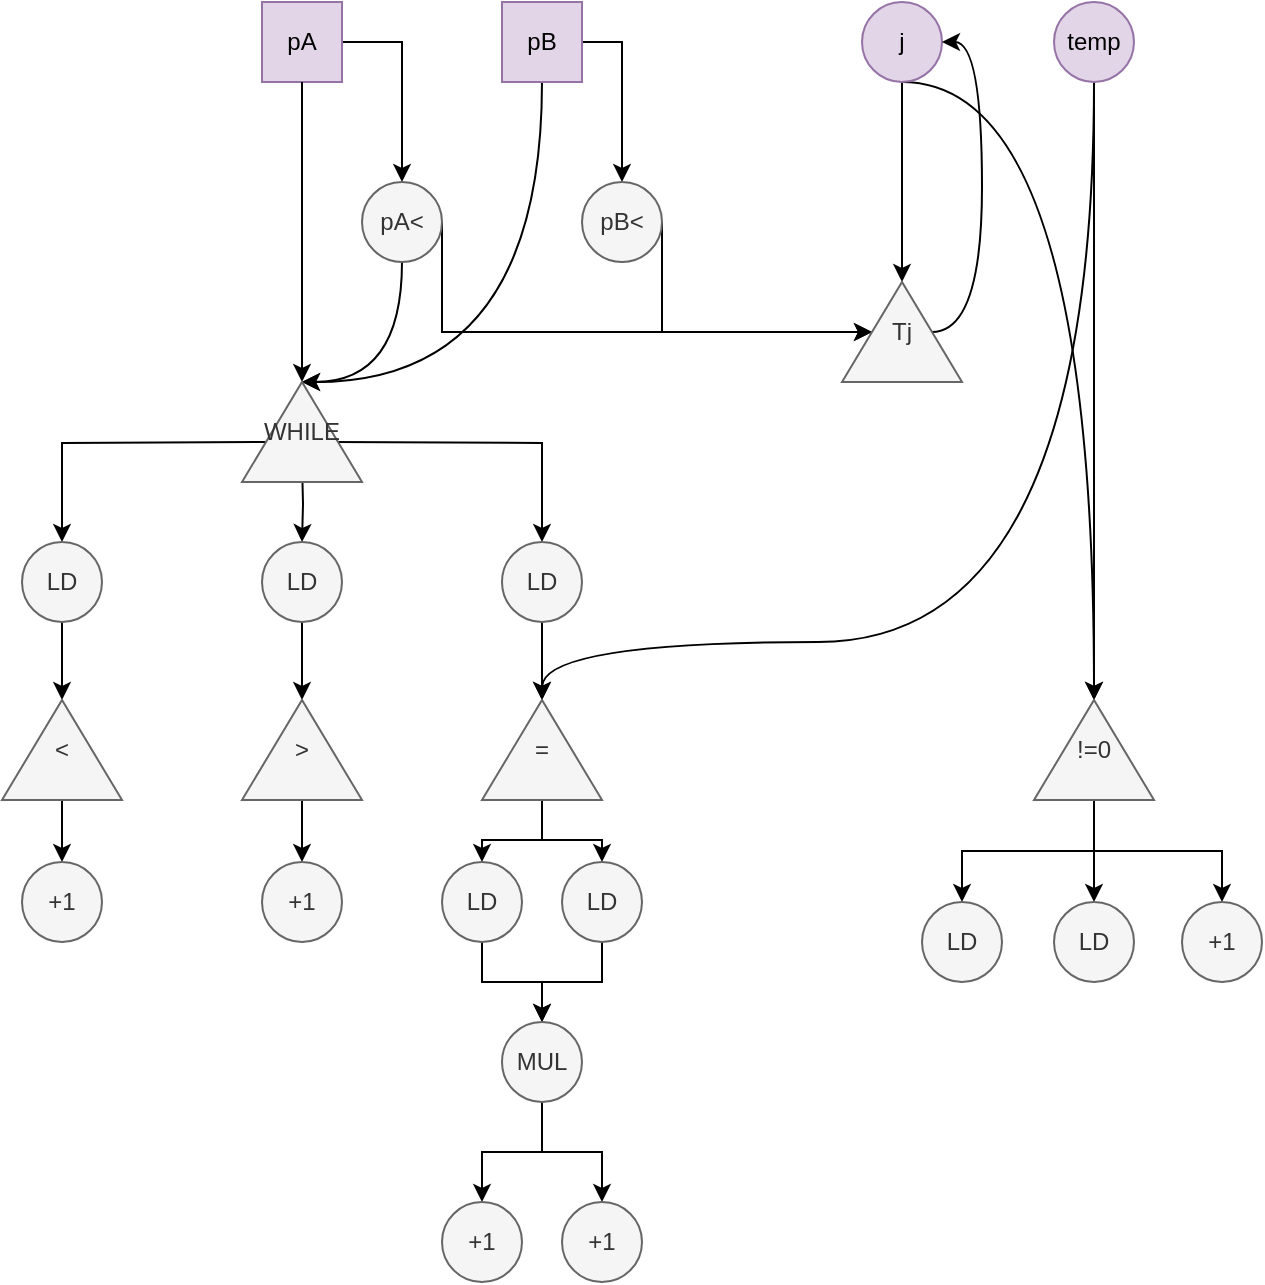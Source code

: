 <mxfile version="22.1.5" type="github">
  <diagram name="第 1 页" id="WHMRSkOHGIDh6wjL014g">
    <mxGraphModel dx="906" dy="665" grid="1" gridSize="10" guides="1" tooltips="1" connect="1" arrows="1" fold="1" page="1" pageScale="1" pageWidth="827" pageHeight="1169" math="0" shadow="0">
      <root>
        <mxCell id="0" />
        <mxCell id="1" parent="0" />
        <mxCell id="w5M1tSAXREa1LxgLC_0v-11" style="edgeStyle=orthogonalEdgeStyle;rounded=0;orthogonalLoop=1;jettySize=auto;html=1;exitX=1;exitY=0.5;exitDx=0;exitDy=0;" edge="1" parent="1" source="w5M1tSAXREa1LxgLC_0v-1" target="w5M1tSAXREa1LxgLC_0v-6">
          <mxGeometry relative="1" as="geometry" />
        </mxCell>
        <mxCell id="w5M1tSAXREa1LxgLC_0v-1" value="pA" style="rectangle;whiteSpace=wrap;html=1;aspect=fixed;fillColor=#e1d5e7;strokeColor=#9673a6;perimeter=rectanglePerimeter;" vertex="1" parent="1">
          <mxGeometry x="180" y="210" width="40" height="40" as="geometry" />
        </mxCell>
        <mxCell id="w5M1tSAXREa1LxgLC_0v-12" style="edgeStyle=orthogonalEdgeStyle;rounded=0;orthogonalLoop=1;jettySize=auto;html=1;exitX=1;exitY=0.5;exitDx=0;exitDy=0;entryX=0.5;entryY=0;entryDx=0;entryDy=0;" edge="1" parent="1" source="w5M1tSAXREa1LxgLC_0v-3" target="w5M1tSAXREa1LxgLC_0v-7">
          <mxGeometry relative="1" as="geometry" />
        </mxCell>
        <mxCell id="w5M1tSAXREa1LxgLC_0v-13" style="edgeStyle=orthogonalEdgeStyle;rounded=0;orthogonalLoop=1;jettySize=auto;html=1;exitX=0.5;exitY=1;exitDx=0;exitDy=0;curved=1;" edge="1" parent="1" source="w5M1tSAXREa1LxgLC_0v-3">
          <mxGeometry relative="1" as="geometry">
            <mxPoint x="200" y="400" as="targetPoint" />
            <Array as="points">
              <mxPoint x="320" y="400" />
            </Array>
          </mxGeometry>
        </mxCell>
        <mxCell id="w5M1tSAXREa1LxgLC_0v-3" value="pB" style="rectangle;whiteSpace=wrap;html=1;aspect=fixed;fillColor=#e1d5e7;strokeColor=#9673a6;" vertex="1" parent="1">
          <mxGeometry x="300" y="210" width="40" height="40" as="geometry" />
        </mxCell>
        <mxCell id="w5M1tSAXREa1LxgLC_0v-64" style="edgeStyle=orthogonalEdgeStyle;rounded=0;orthogonalLoop=1;jettySize=auto;html=1;exitX=0.5;exitY=1;exitDx=0;exitDy=0;entryX=1;entryY=0.5;entryDx=0;entryDy=0;" edge="1" parent="1" source="w5M1tSAXREa1LxgLC_0v-4" target="w5M1tSAXREa1LxgLC_0v-52">
          <mxGeometry relative="1" as="geometry" />
        </mxCell>
        <mxCell id="w5M1tSAXREa1LxgLC_0v-65" style="edgeStyle=orthogonalEdgeStyle;rounded=0;orthogonalLoop=1;jettySize=auto;html=1;exitX=0.5;exitY=1;exitDx=0;exitDy=0;entryX=1;entryY=0.5;entryDx=0;entryDy=0;curved=1;" edge="1" parent="1" source="w5M1tSAXREa1LxgLC_0v-4" target="w5M1tSAXREa1LxgLC_0v-56">
          <mxGeometry relative="1" as="geometry">
            <Array as="points">
              <mxPoint x="596" y="250" />
            </Array>
          </mxGeometry>
        </mxCell>
        <mxCell id="w5M1tSAXREa1LxgLC_0v-4" value="j" style="ellipse;whiteSpace=wrap;html=1;aspect=fixed;fillColor=#e1d5e7;strokeColor=#9673a6;" vertex="1" parent="1">
          <mxGeometry x="480" y="210" width="40" height="40" as="geometry" />
        </mxCell>
        <mxCell id="w5M1tSAXREa1LxgLC_0v-34" style="edgeStyle=orthogonalEdgeStyle;rounded=0;orthogonalLoop=1;jettySize=auto;html=1;exitX=0.5;exitY=1;exitDx=0;exitDy=0;entryX=1;entryY=0.5;entryDx=0;entryDy=0;curved=1;" edge="1" parent="1" source="w5M1tSAXREa1LxgLC_0v-5" target="w5M1tSAXREa1LxgLC_0v-27">
          <mxGeometry relative="1" as="geometry">
            <Array as="points">
              <mxPoint x="596" y="530" />
              <mxPoint x="320" y="530" />
            </Array>
          </mxGeometry>
        </mxCell>
        <mxCell id="w5M1tSAXREa1LxgLC_0v-57" style="edgeStyle=orthogonalEdgeStyle;rounded=0;orthogonalLoop=1;jettySize=auto;html=1;exitX=0.5;exitY=1;exitDx=0;exitDy=0;entryX=1;entryY=0.5;entryDx=0;entryDy=0;" edge="1" parent="1" source="w5M1tSAXREa1LxgLC_0v-5" target="w5M1tSAXREa1LxgLC_0v-56">
          <mxGeometry relative="1" as="geometry" />
        </mxCell>
        <mxCell id="w5M1tSAXREa1LxgLC_0v-5" value="temp" style="ellipse;whiteSpace=wrap;html=1;aspect=fixed;fillColor=#e1d5e7;strokeColor=#9673a6;" vertex="1" parent="1">
          <mxGeometry x="576" y="210" width="40" height="40" as="geometry" />
        </mxCell>
        <mxCell id="w5M1tSAXREa1LxgLC_0v-10" style="edgeStyle=orthogonalEdgeStyle;rounded=0;orthogonalLoop=1;jettySize=auto;html=1;exitX=0.5;exitY=1;exitDx=0;exitDy=0;entryX=0.5;entryY=0;entryDx=0;entryDy=0;curved=1;" edge="1" parent="1" source="w5M1tSAXREa1LxgLC_0v-6">
          <mxGeometry relative="1" as="geometry">
            <mxPoint x="200" y="400" as="targetPoint" />
            <Array as="points">
              <mxPoint x="250" y="400" />
            </Array>
          </mxGeometry>
        </mxCell>
        <mxCell id="w5M1tSAXREa1LxgLC_0v-53" style="edgeStyle=orthogonalEdgeStyle;rounded=0;orthogonalLoop=1;jettySize=auto;html=1;exitX=1;exitY=0.5;exitDx=0;exitDy=0;entryX=0.5;entryY=0;entryDx=0;entryDy=0;" edge="1" parent="1" source="w5M1tSAXREa1LxgLC_0v-6" target="w5M1tSAXREa1LxgLC_0v-52">
          <mxGeometry relative="1" as="geometry">
            <Array as="points">
              <mxPoint x="270" y="375" />
            </Array>
          </mxGeometry>
        </mxCell>
        <mxCell id="w5M1tSAXREa1LxgLC_0v-6" value="pA&amp;lt;" style="ellipse;whiteSpace=wrap;html=1;aspect=fixed;fillColor=#f5f5f5;strokeColor=#666666;fontColor=#333333;" vertex="1" parent="1">
          <mxGeometry x="230" y="300" width="40" height="40" as="geometry" />
        </mxCell>
        <mxCell id="w5M1tSAXREa1LxgLC_0v-54" style="edgeStyle=orthogonalEdgeStyle;rounded=0;orthogonalLoop=1;jettySize=auto;html=1;exitX=1;exitY=0.5;exitDx=0;exitDy=0;entryX=0.5;entryY=0;entryDx=0;entryDy=0;" edge="1" parent="1" source="w5M1tSAXREa1LxgLC_0v-7" target="w5M1tSAXREa1LxgLC_0v-52">
          <mxGeometry relative="1" as="geometry">
            <Array as="points">
              <mxPoint x="380" y="375" />
            </Array>
          </mxGeometry>
        </mxCell>
        <mxCell id="w5M1tSAXREa1LxgLC_0v-7" value="pB&amp;lt;" style="ellipse;whiteSpace=wrap;html=1;aspect=fixed;fillColor=#f5f5f5;strokeColor=#666666;fontColor=#333333;" vertex="1" parent="1">
          <mxGeometry x="340" y="300" width="40" height="40" as="geometry" />
        </mxCell>
        <mxCell id="w5M1tSAXREa1LxgLC_0v-17" style="edgeStyle=orthogonalEdgeStyle;rounded=0;orthogonalLoop=1;jettySize=auto;html=1;entryX=0.5;entryY=0;entryDx=0;entryDy=0;" edge="1" parent="1" target="w5M1tSAXREa1LxgLC_0v-14">
          <mxGeometry relative="1" as="geometry">
            <mxPoint x="184.998" y="430.004" as="sourcePoint" />
          </mxGeometry>
        </mxCell>
        <mxCell id="w5M1tSAXREa1LxgLC_0v-18" style="edgeStyle=orthogonalEdgeStyle;rounded=0;orthogonalLoop=1;jettySize=auto;html=1;exitX=0.5;exitY=1;exitDx=0;exitDy=0;entryX=0.5;entryY=0;entryDx=0;entryDy=0;" edge="1" parent="1" target="w5M1tSAXREa1LxgLC_0v-15">
          <mxGeometry relative="1" as="geometry">
            <mxPoint x="200" y="440" as="sourcePoint" />
          </mxGeometry>
        </mxCell>
        <mxCell id="w5M1tSAXREa1LxgLC_0v-19" style="edgeStyle=orthogonalEdgeStyle;rounded=0;orthogonalLoop=1;jettySize=auto;html=1;exitX=0.5;exitY=1;exitDx=0;exitDy=0;entryX=0.5;entryY=0;entryDx=0;entryDy=0;" edge="1" parent="1" target="w5M1tSAXREa1LxgLC_0v-16">
          <mxGeometry relative="1" as="geometry">
            <mxPoint x="215" y="430" as="sourcePoint" />
          </mxGeometry>
        </mxCell>
        <mxCell id="w5M1tSAXREa1LxgLC_0v-9" value="" style="endArrow=classic;html=1;rounded=0;entryX=0.5;entryY=0;entryDx=0;entryDy=0;exitX=0.5;exitY=1;exitDx=0;exitDy=0;" edge="1" parent="1" source="w5M1tSAXREa1LxgLC_0v-1">
          <mxGeometry width="50" height="50" relative="1" as="geometry">
            <mxPoint x="130" y="330" as="sourcePoint" />
            <mxPoint x="200" y="400" as="targetPoint" />
          </mxGeometry>
        </mxCell>
        <mxCell id="w5M1tSAXREa1LxgLC_0v-28" style="edgeStyle=orthogonalEdgeStyle;rounded=0;orthogonalLoop=1;jettySize=auto;html=1;exitX=0.5;exitY=1;exitDx=0;exitDy=0;entryX=1;entryY=0.5;entryDx=0;entryDy=0;" edge="1" parent="1" source="w5M1tSAXREa1LxgLC_0v-14" target="w5M1tSAXREa1LxgLC_0v-25">
          <mxGeometry relative="1" as="geometry" />
        </mxCell>
        <mxCell id="w5M1tSAXREa1LxgLC_0v-14" value="LD" style="ellipse;whiteSpace=wrap;html=1;aspect=fixed;fillColor=#f5f5f5;strokeColor=#666666;fontColor=#333333;" vertex="1" parent="1">
          <mxGeometry x="60" y="480" width="40" height="40" as="geometry" />
        </mxCell>
        <mxCell id="w5M1tSAXREa1LxgLC_0v-29" style="edgeStyle=orthogonalEdgeStyle;rounded=0;orthogonalLoop=1;jettySize=auto;html=1;exitX=0.5;exitY=1;exitDx=0;exitDy=0;entryX=1;entryY=0.5;entryDx=0;entryDy=0;" edge="1" parent="1" source="w5M1tSAXREa1LxgLC_0v-15" target="w5M1tSAXREa1LxgLC_0v-26">
          <mxGeometry relative="1" as="geometry" />
        </mxCell>
        <mxCell id="w5M1tSAXREa1LxgLC_0v-15" value="LD" style="ellipse;whiteSpace=wrap;html=1;aspect=fixed;fillColor=#f5f5f5;strokeColor=#666666;fontColor=#333333;" vertex="1" parent="1">
          <mxGeometry x="180" y="480" width="40" height="40" as="geometry" />
        </mxCell>
        <mxCell id="w5M1tSAXREa1LxgLC_0v-30" style="edgeStyle=orthogonalEdgeStyle;rounded=0;orthogonalLoop=1;jettySize=auto;html=1;exitX=0.5;exitY=1;exitDx=0;exitDy=0;entryX=1;entryY=0.5;entryDx=0;entryDy=0;" edge="1" parent="1" source="w5M1tSAXREa1LxgLC_0v-16" target="w5M1tSAXREa1LxgLC_0v-27">
          <mxGeometry relative="1" as="geometry" />
        </mxCell>
        <mxCell id="w5M1tSAXREa1LxgLC_0v-16" value="LD" style="ellipse;whiteSpace=wrap;html=1;aspect=fixed;fillColor=#f5f5f5;strokeColor=#666666;fontColor=#333333;" vertex="1" parent="1">
          <mxGeometry x="300" y="480" width="40" height="40" as="geometry" />
        </mxCell>
        <mxCell id="w5M1tSAXREa1LxgLC_0v-24" value="WHILE" style="triangle;whiteSpace=wrap;html=1;direction=north;fillColor=#f5f5f5;fontColor=#333333;strokeColor=#666666;" vertex="1" parent="1">
          <mxGeometry x="170" y="400" width="60" height="50" as="geometry" />
        </mxCell>
        <mxCell id="w5M1tSAXREa1LxgLC_0v-36" style="edgeStyle=orthogonalEdgeStyle;rounded=0;orthogonalLoop=1;jettySize=auto;html=1;exitX=0;exitY=0.5;exitDx=0;exitDy=0;entryX=0.5;entryY=0;entryDx=0;entryDy=0;" edge="1" parent="1" source="w5M1tSAXREa1LxgLC_0v-25" target="w5M1tSAXREa1LxgLC_0v-31">
          <mxGeometry relative="1" as="geometry" />
        </mxCell>
        <mxCell id="w5M1tSAXREa1LxgLC_0v-25" value="&amp;lt;" style="triangle;whiteSpace=wrap;html=1;direction=north;fillColor=#f5f5f5;fontColor=#333333;strokeColor=#666666;" vertex="1" parent="1">
          <mxGeometry x="50" y="559" width="60" height="50" as="geometry" />
        </mxCell>
        <mxCell id="w5M1tSAXREa1LxgLC_0v-37" style="edgeStyle=orthogonalEdgeStyle;rounded=0;orthogonalLoop=1;jettySize=auto;html=1;exitX=0;exitY=0.5;exitDx=0;exitDy=0;entryX=0.5;entryY=0;entryDx=0;entryDy=0;" edge="1" parent="1" source="w5M1tSAXREa1LxgLC_0v-26" target="w5M1tSAXREa1LxgLC_0v-32">
          <mxGeometry relative="1" as="geometry" />
        </mxCell>
        <mxCell id="w5M1tSAXREa1LxgLC_0v-26" value="&amp;gt;" style="triangle;whiteSpace=wrap;html=1;direction=north;fillColor=#f5f5f5;fontColor=#333333;strokeColor=#666666;" vertex="1" parent="1">
          <mxGeometry x="170" y="559" width="60" height="50" as="geometry" />
        </mxCell>
        <mxCell id="w5M1tSAXREa1LxgLC_0v-38" style="edgeStyle=orthogonalEdgeStyle;rounded=0;orthogonalLoop=1;jettySize=auto;html=1;exitX=0;exitY=0.5;exitDx=0;exitDy=0;entryX=0.5;entryY=0;entryDx=0;entryDy=0;" edge="1" parent="1" source="w5M1tSAXREa1LxgLC_0v-27" target="w5M1tSAXREa1LxgLC_0v-33">
          <mxGeometry relative="1" as="geometry" />
        </mxCell>
        <mxCell id="w5M1tSAXREa1LxgLC_0v-39" style="edgeStyle=orthogonalEdgeStyle;rounded=0;orthogonalLoop=1;jettySize=auto;html=1;exitX=0;exitY=0.5;exitDx=0;exitDy=0;entryX=0.5;entryY=0;entryDx=0;entryDy=0;" edge="1" parent="1" source="w5M1tSAXREa1LxgLC_0v-27" target="w5M1tSAXREa1LxgLC_0v-35">
          <mxGeometry relative="1" as="geometry" />
        </mxCell>
        <mxCell id="w5M1tSAXREa1LxgLC_0v-27" value="=" style="triangle;whiteSpace=wrap;html=1;direction=north;fillColor=#f5f5f5;fontColor=#333333;strokeColor=#666666;" vertex="1" parent="1">
          <mxGeometry x="290" y="559" width="60" height="50" as="geometry" />
        </mxCell>
        <mxCell id="w5M1tSAXREa1LxgLC_0v-31" value="+1" style="ellipse;whiteSpace=wrap;html=1;aspect=fixed;fillColor=#f5f5f5;strokeColor=#666666;fontColor=#333333;" vertex="1" parent="1">
          <mxGeometry x="60" y="640" width="40" height="40" as="geometry" />
        </mxCell>
        <mxCell id="w5M1tSAXREa1LxgLC_0v-32" value="+1" style="ellipse;whiteSpace=wrap;html=1;aspect=fixed;fillColor=#f5f5f5;strokeColor=#666666;fontColor=#333333;" vertex="1" parent="1">
          <mxGeometry x="180" y="640" width="40" height="40" as="geometry" />
        </mxCell>
        <mxCell id="w5M1tSAXREa1LxgLC_0v-42" style="edgeStyle=orthogonalEdgeStyle;rounded=0;orthogonalLoop=1;jettySize=auto;html=1;exitX=0.5;exitY=1;exitDx=0;exitDy=0;entryX=0.5;entryY=0;entryDx=0;entryDy=0;" edge="1" parent="1" source="w5M1tSAXREa1LxgLC_0v-33" target="w5M1tSAXREa1LxgLC_0v-41">
          <mxGeometry relative="1" as="geometry" />
        </mxCell>
        <mxCell id="w5M1tSAXREa1LxgLC_0v-33" value="LD" style="ellipse;whiteSpace=wrap;html=1;aspect=fixed;fillColor=#f5f5f5;strokeColor=#666666;fontColor=#333333;" vertex="1" parent="1">
          <mxGeometry x="270" y="640" width="40" height="40" as="geometry" />
        </mxCell>
        <mxCell id="w5M1tSAXREa1LxgLC_0v-46" style="edgeStyle=orthogonalEdgeStyle;rounded=0;orthogonalLoop=1;jettySize=auto;html=1;exitX=0.5;exitY=1;exitDx=0;exitDy=0;entryX=0.5;entryY=0;entryDx=0;entryDy=0;" edge="1" parent="1" source="w5M1tSAXREa1LxgLC_0v-35" target="w5M1tSAXREa1LxgLC_0v-41">
          <mxGeometry relative="1" as="geometry" />
        </mxCell>
        <mxCell id="w5M1tSAXREa1LxgLC_0v-35" value="LD" style="ellipse;whiteSpace=wrap;html=1;aspect=fixed;fillColor=#f5f5f5;strokeColor=#666666;fontColor=#333333;" vertex="1" parent="1">
          <mxGeometry x="330" y="640" width="40" height="40" as="geometry" />
        </mxCell>
        <mxCell id="w5M1tSAXREa1LxgLC_0v-50" style="edgeStyle=orthogonalEdgeStyle;rounded=0;orthogonalLoop=1;jettySize=auto;html=1;exitX=0.5;exitY=1;exitDx=0;exitDy=0;entryX=0.5;entryY=0;entryDx=0;entryDy=0;" edge="1" parent="1" source="w5M1tSAXREa1LxgLC_0v-41" target="w5M1tSAXREa1LxgLC_0v-44">
          <mxGeometry relative="1" as="geometry" />
        </mxCell>
        <mxCell id="w5M1tSAXREa1LxgLC_0v-51" style="edgeStyle=orthogonalEdgeStyle;rounded=0;orthogonalLoop=1;jettySize=auto;html=1;exitX=0.5;exitY=1;exitDx=0;exitDy=0;entryX=0.5;entryY=0;entryDx=0;entryDy=0;" edge="1" parent="1" source="w5M1tSAXREa1LxgLC_0v-41" target="w5M1tSAXREa1LxgLC_0v-45">
          <mxGeometry relative="1" as="geometry" />
        </mxCell>
        <mxCell id="w5M1tSAXREa1LxgLC_0v-41" value="MUL" style="ellipse;whiteSpace=wrap;html=1;aspect=fixed;fillColor=#f5f5f5;strokeColor=#666666;fontColor=#333333;" vertex="1" parent="1">
          <mxGeometry x="300" y="720" width="40" height="40" as="geometry" />
        </mxCell>
        <mxCell id="w5M1tSAXREa1LxgLC_0v-44" value="+1" style="ellipse;whiteSpace=wrap;html=1;aspect=fixed;fillColor=#f5f5f5;strokeColor=#666666;fontColor=#333333;" vertex="1" parent="1">
          <mxGeometry x="270" y="810" width="40" height="40" as="geometry" />
        </mxCell>
        <mxCell id="w5M1tSAXREa1LxgLC_0v-45" value="+1" style="ellipse;whiteSpace=wrap;html=1;aspect=fixed;fillColor=#f5f5f5;strokeColor=#666666;fontColor=#333333;" vertex="1" parent="1">
          <mxGeometry x="330" y="810" width="40" height="40" as="geometry" />
        </mxCell>
        <mxCell id="w5M1tSAXREa1LxgLC_0v-55" style="edgeStyle=orthogonalEdgeStyle;rounded=0;orthogonalLoop=1;jettySize=auto;html=1;exitX=0.5;exitY=1;exitDx=0;exitDy=0;entryX=1;entryY=0.5;entryDx=0;entryDy=0;curved=1;" edge="1" parent="1" source="w5M1tSAXREa1LxgLC_0v-52" target="w5M1tSAXREa1LxgLC_0v-4">
          <mxGeometry relative="1" as="geometry">
            <Array as="points">
              <mxPoint x="540" y="375" />
              <mxPoint x="540" y="230" />
            </Array>
          </mxGeometry>
        </mxCell>
        <mxCell id="w5M1tSAXREa1LxgLC_0v-52" value="Tj" style="triangle;whiteSpace=wrap;html=1;direction=north;fillColor=#f5f5f5;fontColor=#333333;strokeColor=#666666;" vertex="1" parent="1">
          <mxGeometry x="470" y="350" width="60" height="50" as="geometry" />
        </mxCell>
        <mxCell id="w5M1tSAXREa1LxgLC_0v-61" style="edgeStyle=orthogonalEdgeStyle;rounded=0;orthogonalLoop=1;jettySize=auto;html=1;exitX=0;exitY=0.5;exitDx=0;exitDy=0;entryX=0.5;entryY=0;entryDx=0;entryDy=0;" edge="1" parent="1" source="w5M1tSAXREa1LxgLC_0v-56" target="w5M1tSAXREa1LxgLC_0v-58">
          <mxGeometry relative="1" as="geometry" />
        </mxCell>
        <mxCell id="w5M1tSAXREa1LxgLC_0v-62" style="edgeStyle=orthogonalEdgeStyle;rounded=0;orthogonalLoop=1;jettySize=auto;html=1;exitX=0;exitY=0.5;exitDx=0;exitDy=0;entryX=0.5;entryY=0;entryDx=0;entryDy=0;" edge="1" parent="1" source="w5M1tSAXREa1LxgLC_0v-56" target="w5M1tSAXREa1LxgLC_0v-59">
          <mxGeometry relative="1" as="geometry" />
        </mxCell>
        <mxCell id="w5M1tSAXREa1LxgLC_0v-63" style="edgeStyle=orthogonalEdgeStyle;rounded=0;orthogonalLoop=1;jettySize=auto;html=1;exitX=0;exitY=0.5;exitDx=0;exitDy=0;entryX=0.5;entryY=0;entryDx=0;entryDy=0;" edge="1" parent="1" source="w5M1tSAXREa1LxgLC_0v-56" target="w5M1tSAXREa1LxgLC_0v-60">
          <mxGeometry relative="1" as="geometry" />
        </mxCell>
        <mxCell id="w5M1tSAXREa1LxgLC_0v-56" value="!=0" style="triangle;whiteSpace=wrap;html=1;direction=north;fillColor=#f5f5f5;fontColor=#333333;strokeColor=#666666;" vertex="1" parent="1">
          <mxGeometry x="566" y="559" width="60" height="50" as="geometry" />
        </mxCell>
        <mxCell id="w5M1tSAXREa1LxgLC_0v-58" value="LD" style="ellipse;whiteSpace=wrap;html=1;aspect=fixed;fillColor=#f5f5f5;strokeColor=#666666;fontColor=#333333;" vertex="1" parent="1">
          <mxGeometry x="510" y="660" width="40" height="40" as="geometry" />
        </mxCell>
        <mxCell id="w5M1tSAXREa1LxgLC_0v-59" value="LD" style="ellipse;whiteSpace=wrap;html=1;aspect=fixed;fillColor=#f5f5f5;strokeColor=#666666;fontColor=#333333;" vertex="1" parent="1">
          <mxGeometry x="576" y="660" width="40" height="40" as="geometry" />
        </mxCell>
        <mxCell id="w5M1tSAXREa1LxgLC_0v-60" value="+1" style="ellipse;whiteSpace=wrap;html=1;aspect=fixed;fillColor=#f5f5f5;strokeColor=#666666;fontColor=#333333;" vertex="1" parent="1">
          <mxGeometry x="640" y="660" width="40" height="40" as="geometry" />
        </mxCell>
      </root>
    </mxGraphModel>
  </diagram>
</mxfile>
